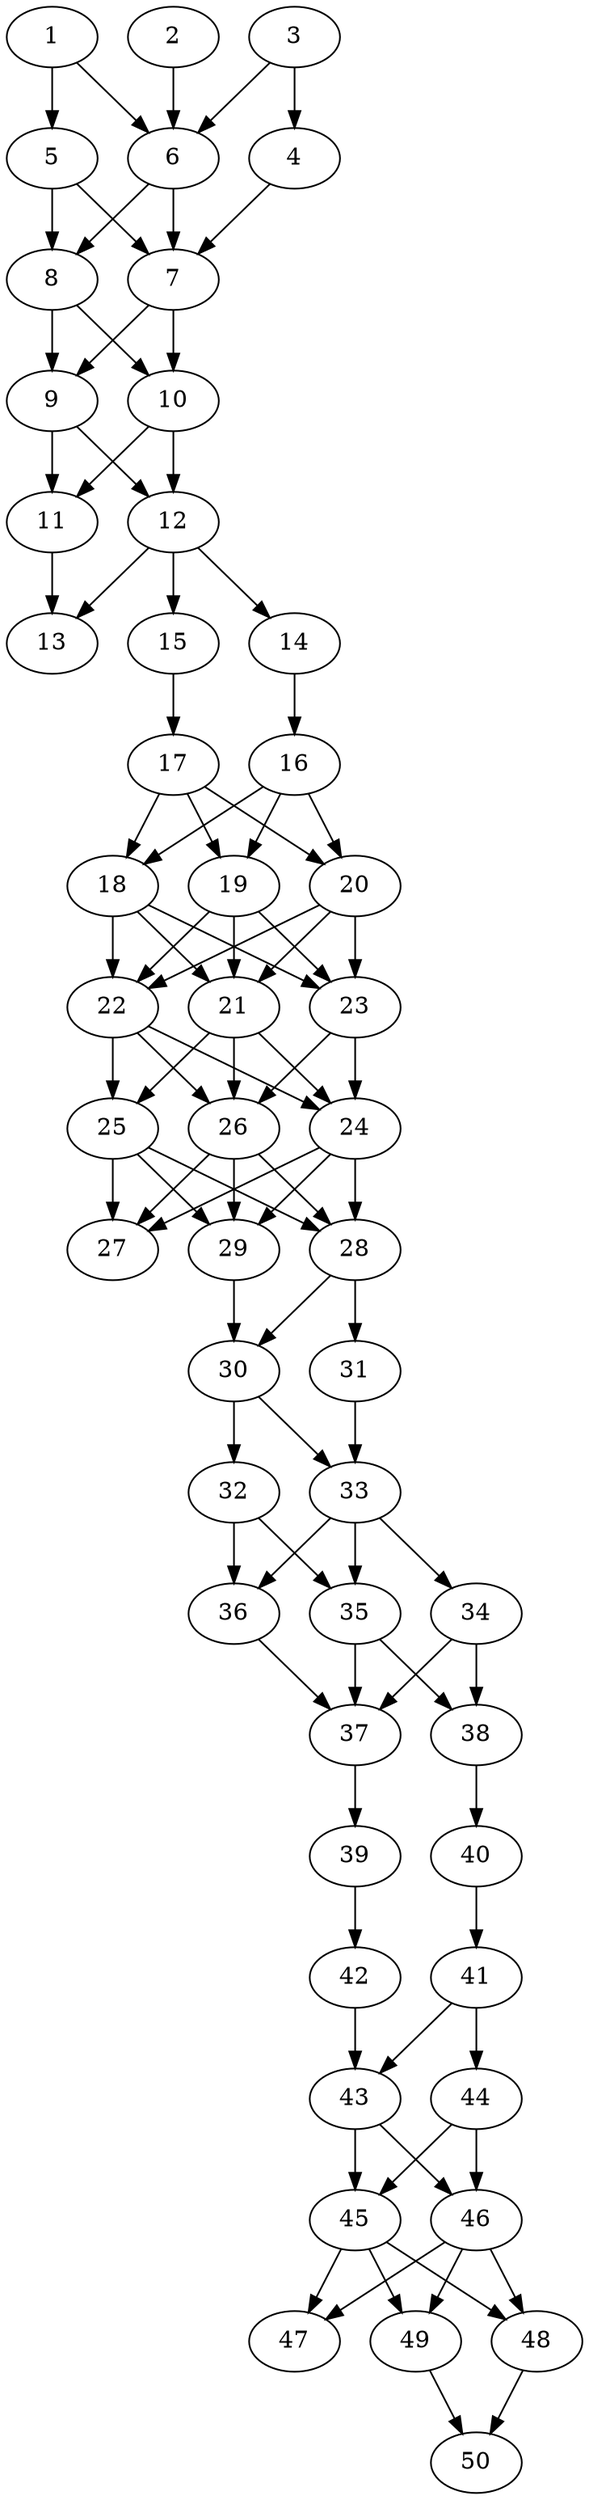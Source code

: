 // DAG automatically generated by daggen at Thu Oct  3 14:07:56 2019
// ./daggen --dot -n 50 --ccr 0.5 --fat 0.3 --regular 0.7 --density 0.9 --mindata 5242880 --maxdata 52428800 
digraph G {
  1 [size="50499584", alpha="0.08", expect_size="25249792"] 
  1 -> 5 [size ="25249792"]
  1 -> 6 [size ="25249792"]
  2 [size="47349760", alpha="0.11", expect_size="23674880"] 
  2 -> 6 [size ="23674880"]
  3 [size="103729152", alpha="0.02", expect_size="51864576"] 
  3 -> 4 [size ="51864576"]
  3 -> 6 [size ="51864576"]
  4 [size="11972608", alpha="0.01", expect_size="5986304"] 
  4 -> 7 [size ="5986304"]
  5 [size="36884480", alpha="0.10", expect_size="18442240"] 
  5 -> 7 [size ="18442240"]
  5 -> 8 [size ="18442240"]
  6 [size="90456064", alpha="0.05", expect_size="45228032"] 
  6 -> 7 [size ="45228032"]
  6 -> 8 [size ="45228032"]
  7 [size="55390208", alpha="0.02", expect_size="27695104"] 
  7 -> 9 [size ="27695104"]
  7 -> 10 [size ="27695104"]
  8 [size="69791744", alpha="0.17", expect_size="34895872"] 
  8 -> 9 [size ="34895872"]
  8 -> 10 [size ="34895872"]
  9 [size="86464512", alpha="0.06", expect_size="43232256"] 
  9 -> 11 [size ="43232256"]
  9 -> 12 [size ="43232256"]
  10 [size="32792576", alpha="0.17", expect_size="16396288"] 
  10 -> 11 [size ="16396288"]
  10 -> 12 [size ="16396288"]
  11 [size="67237888", alpha="0.03", expect_size="33618944"] 
  11 -> 13 [size ="33618944"]
  12 [size="12007424", alpha="0.12", expect_size="6003712"] 
  12 -> 13 [size ="6003712"]
  12 -> 14 [size ="6003712"]
  12 -> 15 [size ="6003712"]
  13 [size="64829440", alpha="0.19", expect_size="32414720"] 
  14 [size="72269824", alpha="0.03", expect_size="36134912"] 
  14 -> 16 [size ="36134912"]
  15 [size="76857344", alpha="0.08", expect_size="38428672"] 
  15 -> 17 [size ="38428672"]
  16 [size="30109696", alpha="0.02", expect_size="15054848"] 
  16 -> 18 [size ="15054848"]
  16 -> 19 [size ="15054848"]
  16 -> 20 [size ="15054848"]
  17 [size="55560192", alpha="0.09", expect_size="27780096"] 
  17 -> 18 [size ="27780096"]
  17 -> 19 [size ="27780096"]
  17 -> 20 [size ="27780096"]
  18 [size="62748672", alpha="0.18", expect_size="31374336"] 
  18 -> 21 [size ="31374336"]
  18 -> 22 [size ="31374336"]
  18 -> 23 [size ="31374336"]
  19 [size="46571520", alpha="0.15", expect_size="23285760"] 
  19 -> 21 [size ="23285760"]
  19 -> 22 [size ="23285760"]
  19 -> 23 [size ="23285760"]
  20 [size="75630592", alpha="0.17", expect_size="37815296"] 
  20 -> 21 [size ="37815296"]
  20 -> 22 [size ="37815296"]
  20 -> 23 [size ="37815296"]
  21 [size="62799872", alpha="0.08", expect_size="31399936"] 
  21 -> 24 [size ="31399936"]
  21 -> 25 [size ="31399936"]
  21 -> 26 [size ="31399936"]
  22 [size="77969408", alpha="0.06", expect_size="38984704"] 
  22 -> 24 [size ="38984704"]
  22 -> 25 [size ="38984704"]
  22 -> 26 [size ="38984704"]
  23 [size="39370752", alpha="0.04", expect_size="19685376"] 
  23 -> 24 [size ="19685376"]
  23 -> 26 [size ="19685376"]
  24 [size="35827712", alpha="0.02", expect_size="17913856"] 
  24 -> 27 [size ="17913856"]
  24 -> 28 [size ="17913856"]
  24 -> 29 [size ="17913856"]
  25 [size="51073024", alpha="0.06", expect_size="25536512"] 
  25 -> 27 [size ="25536512"]
  25 -> 28 [size ="25536512"]
  25 -> 29 [size ="25536512"]
  26 [size="90632192", alpha="0.07", expect_size="45316096"] 
  26 -> 27 [size ="45316096"]
  26 -> 28 [size ="45316096"]
  26 -> 29 [size ="45316096"]
  27 [size="101578752", alpha="0.18", expect_size="50789376"] 
  28 [size="48214016", alpha="0.01", expect_size="24107008"] 
  28 -> 30 [size ="24107008"]
  28 -> 31 [size ="24107008"]
  29 [size="39702528", alpha="0.20", expect_size="19851264"] 
  29 -> 30 [size ="19851264"]
  30 [size="16158720", alpha="0.04", expect_size="8079360"] 
  30 -> 32 [size ="8079360"]
  30 -> 33 [size ="8079360"]
  31 [size="96462848", alpha="0.19", expect_size="48231424"] 
  31 -> 33 [size ="48231424"]
  32 [size="37515264", alpha="0.16", expect_size="18757632"] 
  32 -> 35 [size ="18757632"]
  32 -> 36 [size ="18757632"]
  33 [size="64927744", alpha="0.03", expect_size="32463872"] 
  33 -> 34 [size ="32463872"]
  33 -> 35 [size ="32463872"]
  33 -> 36 [size ="32463872"]
  34 [size="83197952", alpha="0.04", expect_size="41598976"] 
  34 -> 37 [size ="41598976"]
  34 -> 38 [size ="41598976"]
  35 [size="93814784", alpha="0.19", expect_size="46907392"] 
  35 -> 37 [size ="46907392"]
  35 -> 38 [size ="46907392"]
  36 [size="28805120", alpha="0.18", expect_size="14402560"] 
  36 -> 37 [size ="14402560"]
  37 [size="62517248", alpha="0.07", expect_size="31258624"] 
  37 -> 39 [size ="31258624"]
  38 [size="51107840", alpha="0.06", expect_size="25553920"] 
  38 -> 40 [size ="25553920"]
  39 [size="53886976", alpha="0.14", expect_size="26943488"] 
  39 -> 42 [size ="26943488"]
  40 [size="52461568", alpha="0.15", expect_size="26230784"] 
  40 -> 41 [size ="26230784"]
  41 [size="69138432", alpha="0.07", expect_size="34569216"] 
  41 -> 43 [size ="34569216"]
  41 -> 44 [size ="34569216"]
  42 [size="66299904", alpha="0.13", expect_size="33149952"] 
  42 -> 43 [size ="33149952"]
  43 [size="45467648", alpha="0.06", expect_size="22733824"] 
  43 -> 45 [size ="22733824"]
  43 -> 46 [size ="22733824"]
  44 [size="60985344", alpha="0.04", expect_size="30492672"] 
  44 -> 45 [size ="30492672"]
  44 -> 46 [size ="30492672"]
  45 [size="80267264", alpha="0.10", expect_size="40133632"] 
  45 -> 47 [size ="40133632"]
  45 -> 48 [size ="40133632"]
  45 -> 49 [size ="40133632"]
  46 [size="75313152", alpha="0.14", expect_size="37656576"] 
  46 -> 47 [size ="37656576"]
  46 -> 48 [size ="37656576"]
  46 -> 49 [size ="37656576"]
  47 [size="65751040", alpha="0.17", expect_size="32875520"] 
  48 [size="96653312", alpha="0.08", expect_size="48326656"] 
  48 -> 50 [size ="48326656"]
  49 [size="31543296", alpha="0.05", expect_size="15771648"] 
  49 -> 50 [size ="15771648"]
  50 [size="95252480", alpha="0.03", expect_size="47626240"] 
}
